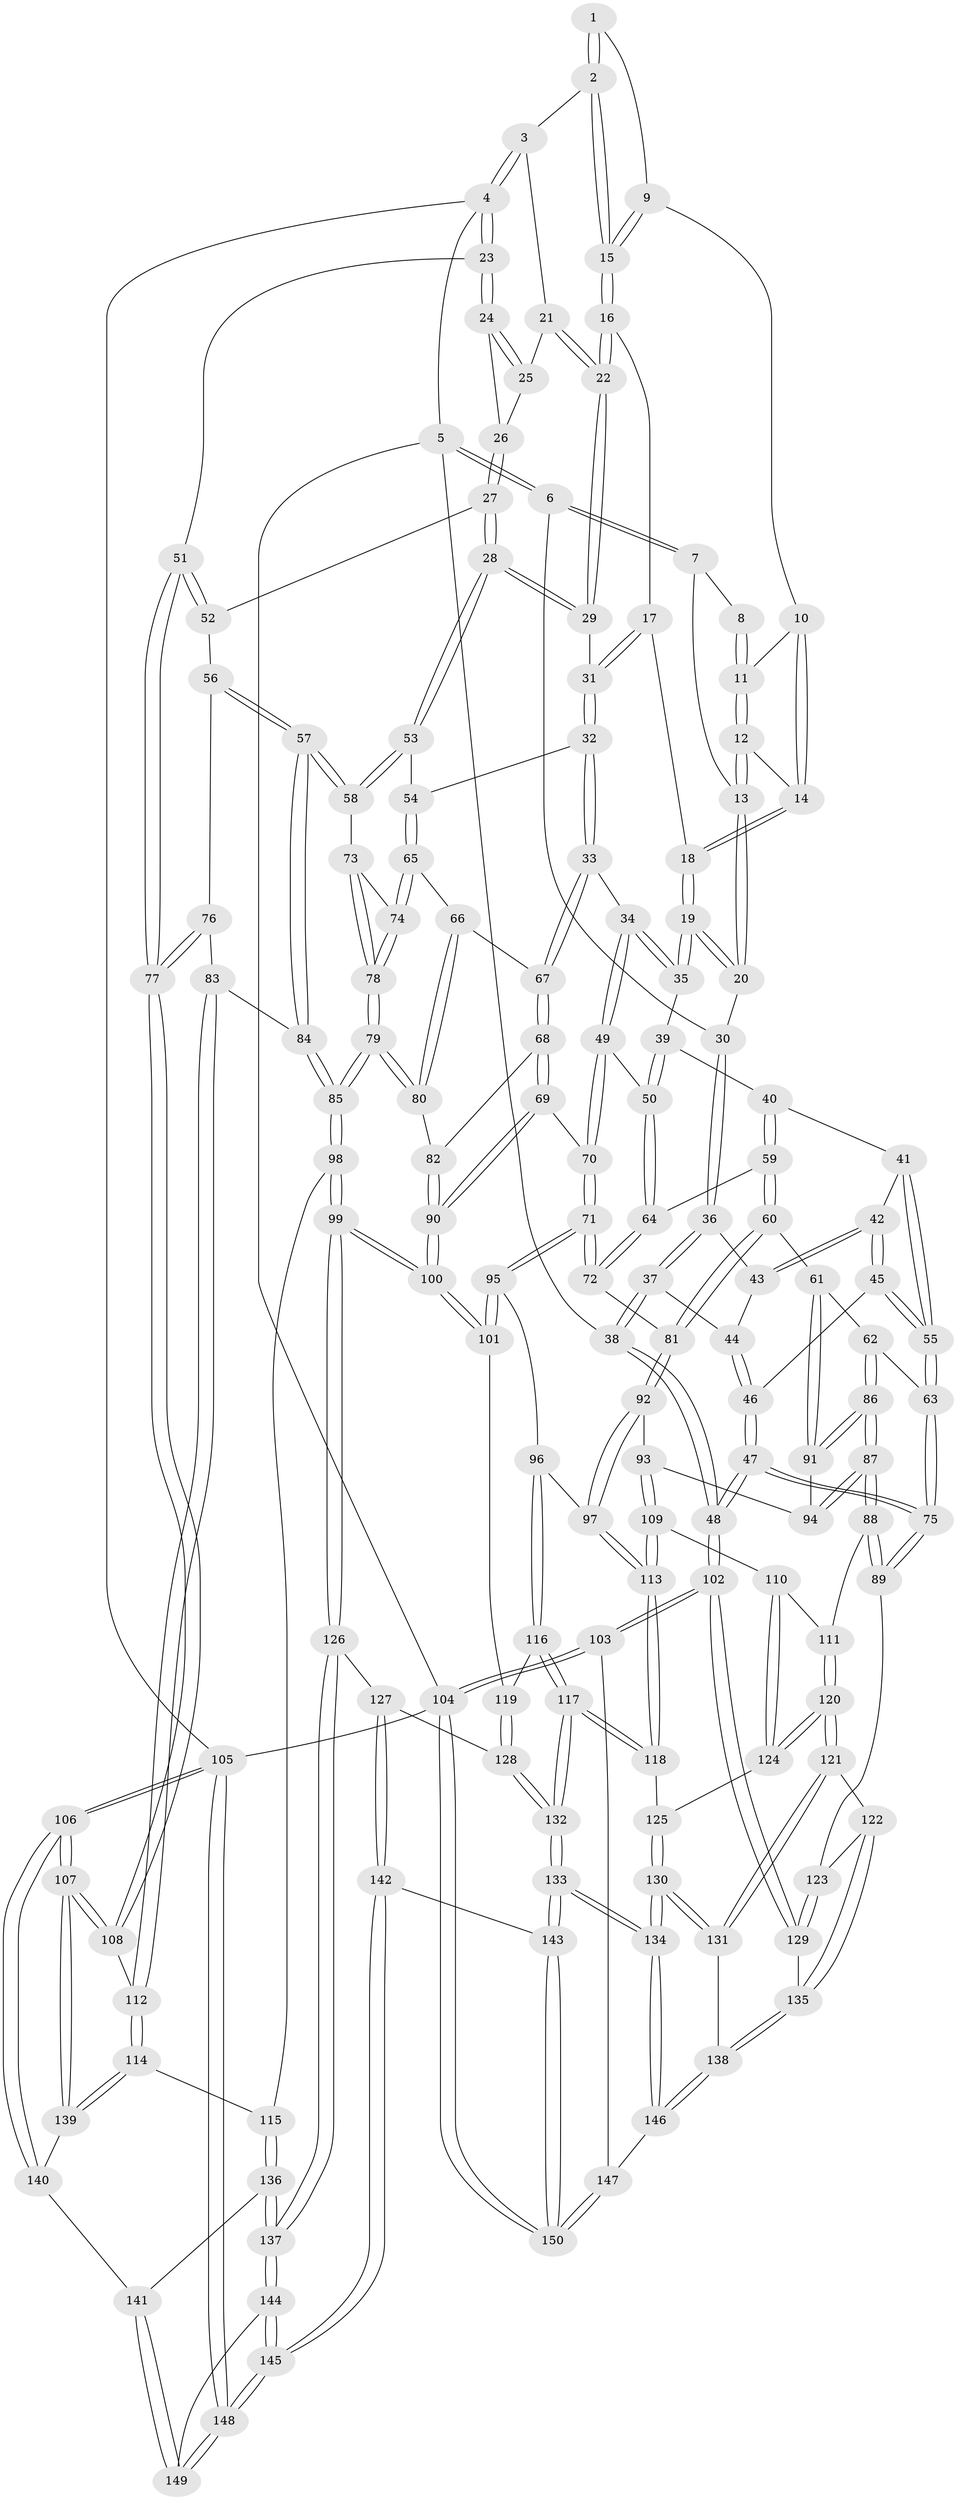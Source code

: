 // Generated by graph-tools (version 1.1) at 2025/17/03/09/25 04:17:06]
// undirected, 150 vertices, 372 edges
graph export_dot {
graph [start="1"]
  node [color=gray90,style=filled];
  1 [pos="+0.6953383308279477+0"];
  2 [pos="+1+0"];
  3 [pos="+1+0"];
  4 [pos="+1+0"];
  5 [pos="+0+0"];
  6 [pos="+0+0"];
  7 [pos="+0.35143082929922004+0"];
  8 [pos="+0.5256200983151376+0"];
  9 [pos="+0.7029838336637675+0.10662483476213598"];
  10 [pos="+0.687210412314442+0.10375263725849121"];
  11 [pos="+0.5326700328092854+0"];
  12 [pos="+0.5461118142921266+0.09501891560473982"];
  13 [pos="+0.39860030151138315+0.1541993744683049"];
  14 [pos="+0.552836969587314+0.104677037948044"];
  15 [pos="+0.7402788658353804+0.1468743137515186"];
  16 [pos="+0.7447633576132271+0.17304997505742573"];
  17 [pos="+0.5753266709367666+0.1999664760901269"];
  18 [pos="+0.5711823704905555+0.1947330751794284"];
  19 [pos="+0.4023195821291325+0.2369025531165488"];
  20 [pos="+0.38920492812632396+0.1726327157863831"];
  21 [pos="+0.8448864029581947+0.16424969058516378"];
  22 [pos="+0.7627711195219613+0.1984984155603983"];
  23 [pos="+1+0.01744814611673341"];
  24 [pos="+1+0.09010677491013053"];
  25 [pos="+0.8713385244190761+0.17434379926849247"];
  26 [pos="+0.9237479279299172+0.24486663396556244"];
  27 [pos="+0.849406168743921+0.32564773231246635"];
  28 [pos="+0.8045570685033371+0.321616815847536"];
  29 [pos="+0.7711849691499718+0.2837107387596255"];
  30 [pos="+0.15530115823023904+0.11419270100283412"];
  31 [pos="+0.5907195445922893+0.3215715089476194"];
  32 [pos="+0.5795459963655548+0.3382103238598304"];
  33 [pos="+0.5644796951843958+0.35080068445660306"];
  34 [pos="+0.55358186773519+0.35119811003146134"];
  35 [pos="+0.39431919630008866+0.2769065534146351"];
  36 [pos="+0.16338323695076432+0.19537127836865725"];
  37 [pos="+0+0.2948485526164405"];
  38 [pos="+0+0.2627264300754184"];
  39 [pos="+0.37354842110528064+0.29513284665582845"];
  40 [pos="+0.2949727700873095+0.3303106687772689"];
  41 [pos="+0.278709343088734+0.326576604788648"];
  42 [pos="+0.18374917463141302+0.24902272341724177"];
  43 [pos="+0.16673466834275272+0.21018606388655006"];
  44 [pos="+0.025177183795070147+0.31804252785449144"];
  45 [pos="+0.09335601955181937+0.38928013118072086"];
  46 [pos="+0.09079275004157973+0.3901759853216486"];
  47 [pos="+0+0.615172524715157"];
  48 [pos="+0+0.6338778265676129"];
  49 [pos="+0.47545829223797204+0.4178132655510708"];
  50 [pos="+0.42829607376224893+0.41451611811167993"];
  51 [pos="+1+0.3767759668312192"];
  52 [pos="+0.8768027906119904+0.34558192492246176"];
  53 [pos="+0.7849560819272526+0.3706301908479286"];
  54 [pos="+0.6929043016438438+0.4187249747600247"];
  55 [pos="+0.18657783611570133+0.43422783365883616"];
  56 [pos="+0.910047472121117+0.4565226709273171"];
  57 [pos="+0.8225082319120893+0.49768419199628"];
  58 [pos="+0.7895374520127069+0.4616591316177955"];
  59 [pos="+0.3252462211768536+0.4458212532827312"];
  60 [pos="+0.3062604391539182+0.5004795200542898"];
  61 [pos="+0.2798943452457322+0.5068929216570182"];
  62 [pos="+0.20725242163276106+0.49337522425058855"];
  63 [pos="+0.19563629946322364+0.485918530042783"];
  64 [pos="+0.39853614075464344+0.44552973815563174"];
  65 [pos="+0.6803726569244206+0.4644017431865088"];
  66 [pos="+0.6254762980685729+0.4701189419833036"];
  67 [pos="+0.5827815406092502+0.45049339376410763"];
  68 [pos="+0.5501495666267019+0.5006243707647547"];
  69 [pos="+0.48325786285763933+0.5284425848795903"];
  70 [pos="+0.4778308107133992+0.5283247809299788"];
  71 [pos="+0.4681260561431359+0.5326623680707201"];
  72 [pos="+0.4432398840284362+0.5168965411906302"];
  73 [pos="+0.7881744874145971+0.4623736014683995"];
  74 [pos="+0.6958979210058954+0.4820131122232595"];
  75 [pos="+0+0.616145650766757"];
  76 [pos="+0.9235656107140942+0.465529045237946"];
  77 [pos="+1+0.5440231779522148"];
  78 [pos="+0.7024050050803108+0.574018255611416"];
  79 [pos="+0.6990112722596998+0.5967200460441793"];
  80 [pos="+0.6415950824893001+0.5493409553846614"];
  81 [pos="+0.3161693938356817+0.5115801816882211"];
  82 [pos="+0.5864457171659934+0.5431869685749982"];
  83 [pos="+0.8678403337827901+0.5933025977094958"];
  84 [pos="+0.8313191759181073+0.5864197919342039"];
  85 [pos="+0.7169521659380355+0.6527036560138044"];
  86 [pos="+0.19722168335015686+0.6143397928243326"];
  87 [pos="+0.18831165557006654+0.6372626739023349"];
  88 [pos="+0.18449743531599264+0.6430604067978655"];
  89 [pos="+0.08351806654083609+0.6532978624018325"];
  90 [pos="+0.5656191568623281+0.6203233165496276"];
  91 [pos="+0.2641294291781026+0.5483090857786483"];
  92 [pos="+0.35210233831057147+0.6054777367927645"];
  93 [pos="+0.3236236633791921+0.6182764125543895"];
  94 [pos="+0.2703552614704571+0.5953215286139195"];
  95 [pos="+0.42146548809975126+0.6224793727149174"];
  96 [pos="+0.4165635388674631+0.6247321267310825"];
  97 [pos="+0.3949217147895552+0.625043380226052"];
  98 [pos="+0.7071750773495701+0.6765912924221621"];
  99 [pos="+0.6660692978953503+0.7036255679139037"];
  100 [pos="+0.5813269087573326+0.6683981592987656"];
  101 [pos="+0.5291127471006469+0.6761224150004043"];
  102 [pos="+0+0.7164368920855285"];
  103 [pos="+0+0.924900861549835"];
  104 [pos="+0+1"];
  105 [pos="+1+1"];
  106 [pos="+1+1"];
  107 [pos="+1+0.6615324756720677"];
  108 [pos="+1+0.5662543071012768"];
  109 [pos="+0.27794788627733547+0.6636094124346913"];
  110 [pos="+0.244510078412698+0.6749000523657801"];
  111 [pos="+0.22225139833379617+0.6674995187863948"];
  112 [pos="+0.9210194447420738+0.6155846315158445"];
  113 [pos="+0.3439828287276501+0.7135860698374433"];
  114 [pos="+0.8799437755652411+0.7706264570238974"];
  115 [pos="+0.816351362314877+0.7513758202908182"];
  116 [pos="+0.43060585199816453+0.776885536011594"];
  117 [pos="+0.41871912192907296+0.8034384758296051"];
  118 [pos="+0.34332225939783284+0.7480474620834989"];
  119 [pos="+0.49751790689405556+0.7221711177637505"];
  120 [pos="+0.20358833979711458+0.7821109199022283"];
  121 [pos="+0.2001254647004114+0.7847020217285868"];
  122 [pos="+0.174063555469933+0.7753233558566494"];
  123 [pos="+0.15448565337283415+0.7559826642728716"];
  124 [pos="+0.27970679944271626+0.7588726412285105"];
  125 [pos="+0.2826861409033597+0.7603965320581515"];
  126 [pos="+0.65286133993461+0.7521413966462167"];
  127 [pos="+0.5966377298527861+0.8046257790534188"];
  128 [pos="+0.5521817481195008+0.8075189972548468"];
  129 [pos="+0.0807243422373319+0.8383700734247026"];
  130 [pos="+0.28866326678341603+0.9068897386558671"];
  131 [pos="+0.2119929546069546+0.8482381753954864"];
  132 [pos="+0.42653239752108285+0.841023052023482"];
  133 [pos="+0.3764861955352738+1"];
  134 [pos="+0.3200849656009309+0.9537551486059627"];
  135 [pos="+0.10771635748134373+0.8546199753491566"];
  136 [pos="+0.7542258713927176+0.8851857943530068"];
  137 [pos="+0.7308701959392179+0.8946816133704547"];
  138 [pos="+0.12197477066768225+0.8715363414892858"];
  139 [pos="+0.8825894848288807+0.7735087895984903"];
  140 [pos="+0.8873417319695397+0.7926574781782249"];
  141 [pos="+0.8532128727945462+0.8820895989404893"];
  142 [pos="+0.5712030929829692+1"];
  143 [pos="+0.40795747647178415+1"];
  144 [pos="+0.718575421936495+0.9292652736468131"];
  145 [pos="+0.6019133468112435+1"];
  146 [pos="+0.12438976638795371+0.9145381652621005"];
  147 [pos="+0.11662904544552151+0.9300049231006289"];
  148 [pos="+1+1"];
  149 [pos="+0.8901073427076238+0.9571941492243535"];
  150 [pos="+0.12921313378332447+1"];
  1 -- 2;
  1 -- 2;
  1 -- 9;
  2 -- 3;
  2 -- 15;
  2 -- 15;
  3 -- 4;
  3 -- 4;
  3 -- 21;
  4 -- 5;
  4 -- 23;
  4 -- 23;
  4 -- 105;
  5 -- 6;
  5 -- 6;
  5 -- 38;
  5 -- 104;
  6 -- 7;
  6 -- 7;
  6 -- 30;
  7 -- 8;
  7 -- 13;
  8 -- 11;
  8 -- 11;
  9 -- 10;
  9 -- 15;
  9 -- 15;
  10 -- 11;
  10 -- 14;
  10 -- 14;
  11 -- 12;
  11 -- 12;
  12 -- 13;
  12 -- 13;
  12 -- 14;
  13 -- 20;
  13 -- 20;
  14 -- 18;
  14 -- 18;
  15 -- 16;
  15 -- 16;
  16 -- 17;
  16 -- 22;
  16 -- 22;
  17 -- 18;
  17 -- 31;
  17 -- 31;
  18 -- 19;
  18 -- 19;
  19 -- 20;
  19 -- 20;
  19 -- 35;
  19 -- 35;
  20 -- 30;
  21 -- 22;
  21 -- 22;
  21 -- 25;
  22 -- 29;
  22 -- 29;
  23 -- 24;
  23 -- 24;
  23 -- 51;
  24 -- 25;
  24 -- 25;
  24 -- 26;
  25 -- 26;
  26 -- 27;
  26 -- 27;
  27 -- 28;
  27 -- 28;
  27 -- 52;
  28 -- 29;
  28 -- 29;
  28 -- 53;
  28 -- 53;
  29 -- 31;
  30 -- 36;
  30 -- 36;
  31 -- 32;
  31 -- 32;
  32 -- 33;
  32 -- 33;
  32 -- 54;
  33 -- 34;
  33 -- 67;
  33 -- 67;
  34 -- 35;
  34 -- 35;
  34 -- 49;
  34 -- 49;
  35 -- 39;
  36 -- 37;
  36 -- 37;
  36 -- 43;
  37 -- 38;
  37 -- 38;
  37 -- 44;
  38 -- 48;
  38 -- 48;
  39 -- 40;
  39 -- 50;
  39 -- 50;
  40 -- 41;
  40 -- 59;
  40 -- 59;
  41 -- 42;
  41 -- 55;
  41 -- 55;
  42 -- 43;
  42 -- 43;
  42 -- 45;
  42 -- 45;
  43 -- 44;
  44 -- 46;
  44 -- 46;
  45 -- 46;
  45 -- 55;
  45 -- 55;
  46 -- 47;
  46 -- 47;
  47 -- 48;
  47 -- 48;
  47 -- 75;
  47 -- 75;
  48 -- 102;
  48 -- 102;
  49 -- 50;
  49 -- 70;
  49 -- 70;
  50 -- 64;
  50 -- 64;
  51 -- 52;
  51 -- 52;
  51 -- 77;
  51 -- 77;
  52 -- 56;
  53 -- 54;
  53 -- 58;
  53 -- 58;
  54 -- 65;
  54 -- 65;
  55 -- 63;
  55 -- 63;
  56 -- 57;
  56 -- 57;
  56 -- 76;
  57 -- 58;
  57 -- 58;
  57 -- 84;
  57 -- 84;
  58 -- 73;
  59 -- 60;
  59 -- 60;
  59 -- 64;
  60 -- 61;
  60 -- 81;
  60 -- 81;
  61 -- 62;
  61 -- 91;
  61 -- 91;
  62 -- 63;
  62 -- 86;
  62 -- 86;
  63 -- 75;
  63 -- 75;
  64 -- 72;
  64 -- 72;
  65 -- 66;
  65 -- 74;
  65 -- 74;
  66 -- 67;
  66 -- 80;
  66 -- 80;
  67 -- 68;
  67 -- 68;
  68 -- 69;
  68 -- 69;
  68 -- 82;
  69 -- 70;
  69 -- 90;
  69 -- 90;
  70 -- 71;
  70 -- 71;
  71 -- 72;
  71 -- 72;
  71 -- 95;
  71 -- 95;
  72 -- 81;
  73 -- 74;
  73 -- 78;
  73 -- 78;
  74 -- 78;
  74 -- 78;
  75 -- 89;
  75 -- 89;
  76 -- 77;
  76 -- 77;
  76 -- 83;
  77 -- 108;
  77 -- 108;
  78 -- 79;
  78 -- 79;
  79 -- 80;
  79 -- 80;
  79 -- 85;
  79 -- 85;
  80 -- 82;
  81 -- 92;
  81 -- 92;
  82 -- 90;
  82 -- 90;
  83 -- 84;
  83 -- 112;
  83 -- 112;
  84 -- 85;
  84 -- 85;
  85 -- 98;
  85 -- 98;
  86 -- 87;
  86 -- 87;
  86 -- 91;
  86 -- 91;
  87 -- 88;
  87 -- 88;
  87 -- 94;
  87 -- 94;
  88 -- 89;
  88 -- 89;
  88 -- 111;
  89 -- 123;
  90 -- 100;
  90 -- 100;
  91 -- 94;
  92 -- 93;
  92 -- 97;
  92 -- 97;
  93 -- 94;
  93 -- 109;
  93 -- 109;
  95 -- 96;
  95 -- 101;
  95 -- 101;
  96 -- 97;
  96 -- 116;
  96 -- 116;
  97 -- 113;
  97 -- 113;
  98 -- 99;
  98 -- 99;
  98 -- 115;
  99 -- 100;
  99 -- 100;
  99 -- 126;
  99 -- 126;
  100 -- 101;
  100 -- 101;
  101 -- 119;
  102 -- 103;
  102 -- 103;
  102 -- 129;
  102 -- 129;
  103 -- 104;
  103 -- 104;
  103 -- 147;
  104 -- 150;
  104 -- 150;
  104 -- 105;
  105 -- 106;
  105 -- 106;
  105 -- 148;
  105 -- 148;
  106 -- 107;
  106 -- 107;
  106 -- 140;
  106 -- 140;
  107 -- 108;
  107 -- 108;
  107 -- 139;
  107 -- 139;
  108 -- 112;
  109 -- 110;
  109 -- 113;
  109 -- 113;
  110 -- 111;
  110 -- 124;
  110 -- 124;
  111 -- 120;
  111 -- 120;
  112 -- 114;
  112 -- 114;
  113 -- 118;
  113 -- 118;
  114 -- 115;
  114 -- 139;
  114 -- 139;
  115 -- 136;
  115 -- 136;
  116 -- 117;
  116 -- 117;
  116 -- 119;
  117 -- 118;
  117 -- 118;
  117 -- 132;
  117 -- 132;
  118 -- 125;
  119 -- 128;
  119 -- 128;
  120 -- 121;
  120 -- 121;
  120 -- 124;
  120 -- 124;
  121 -- 122;
  121 -- 131;
  121 -- 131;
  122 -- 123;
  122 -- 135;
  122 -- 135;
  123 -- 129;
  123 -- 129;
  124 -- 125;
  125 -- 130;
  125 -- 130;
  126 -- 127;
  126 -- 137;
  126 -- 137;
  127 -- 128;
  127 -- 142;
  127 -- 142;
  128 -- 132;
  128 -- 132;
  129 -- 135;
  130 -- 131;
  130 -- 131;
  130 -- 134;
  130 -- 134;
  131 -- 138;
  132 -- 133;
  132 -- 133;
  133 -- 134;
  133 -- 134;
  133 -- 143;
  133 -- 143;
  134 -- 146;
  134 -- 146;
  135 -- 138;
  135 -- 138;
  136 -- 137;
  136 -- 137;
  136 -- 141;
  137 -- 144;
  137 -- 144;
  138 -- 146;
  138 -- 146;
  139 -- 140;
  140 -- 141;
  141 -- 149;
  141 -- 149;
  142 -- 143;
  142 -- 145;
  142 -- 145;
  143 -- 150;
  143 -- 150;
  144 -- 145;
  144 -- 145;
  144 -- 149;
  145 -- 148;
  145 -- 148;
  146 -- 147;
  147 -- 150;
  147 -- 150;
  148 -- 149;
  148 -- 149;
}
